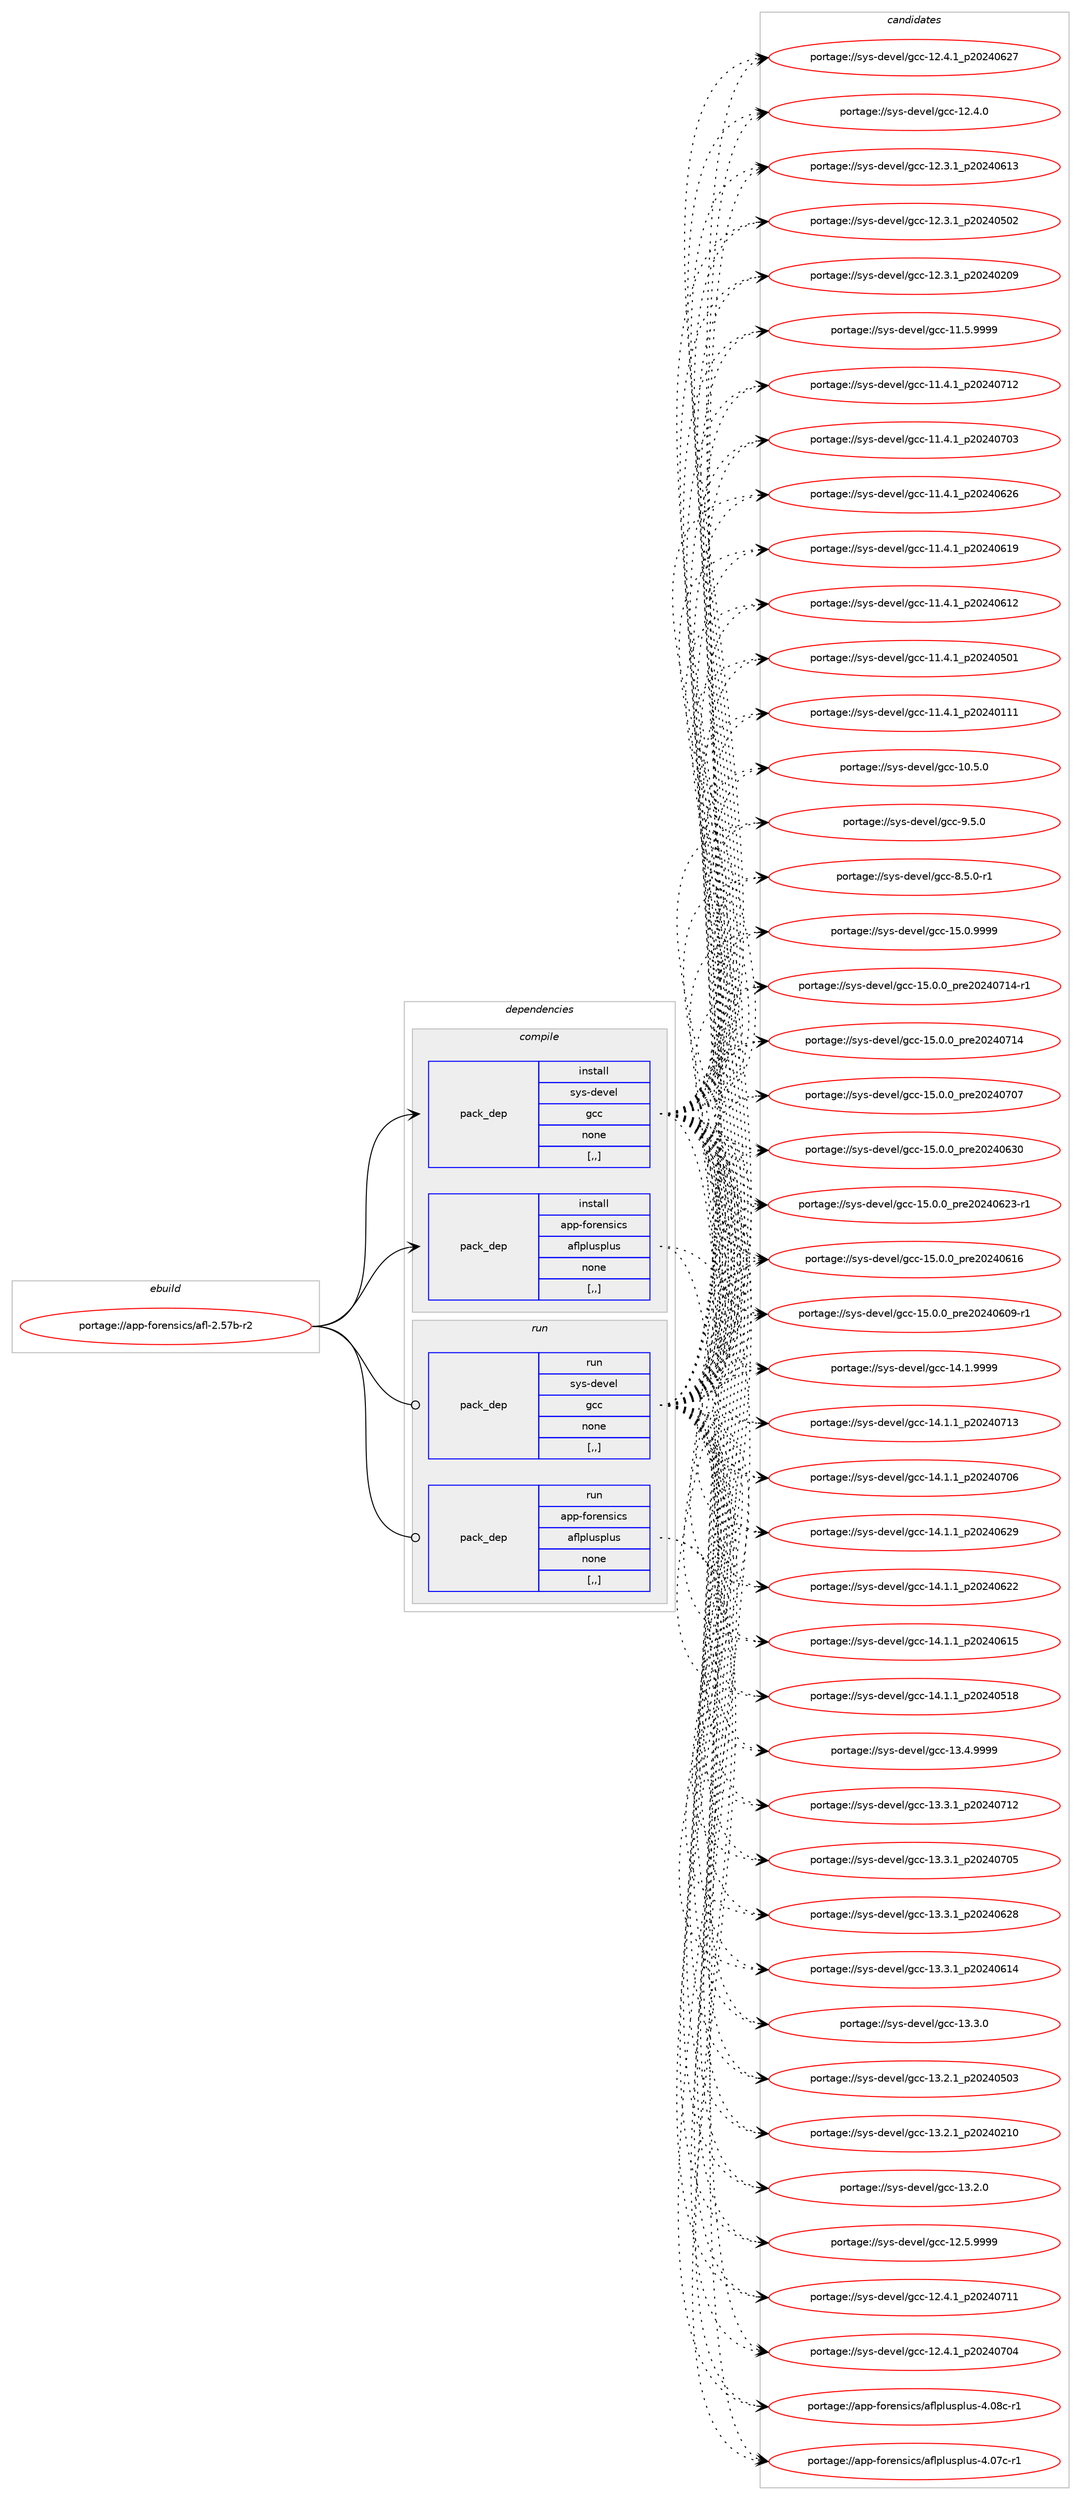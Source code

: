 digraph prolog {

# *************
# Graph options
# *************

newrank=true;
concentrate=true;
compound=true;
graph [rankdir=LR,fontname=Helvetica,fontsize=10,ranksep=1.5];#, ranksep=2.5, nodesep=0.2];
edge  [arrowhead=vee];
node  [fontname=Helvetica,fontsize=10];

# **********
# The ebuild
# **********

subgraph cluster_leftcol {
color=gray;
rank=same;
label=<<i>ebuild</i>>;
id [label="portage://app-forensics/afl-2.57b-r2", color=red, width=4, href="../app-forensics/afl-2.57b-r2.svg"];
}

# ****************
# The dependencies
# ****************

subgraph cluster_midcol {
color=gray;
label=<<i>dependencies</i>>;
subgraph cluster_compile {
fillcolor="#eeeeee";
style=filled;
label=<<i>compile</i>>;
subgraph pack24797 {
dependency35689 [label=<<TABLE BORDER="0" CELLBORDER="1" CELLSPACING="0" CELLPADDING="4" WIDTH="220"><TR><TD ROWSPAN="6" CELLPADDING="30">pack_dep</TD></TR><TR><TD WIDTH="110">install</TD></TR><TR><TD>sys-devel</TD></TR><TR><TD>gcc</TD></TR><TR><TD>none</TD></TR><TR><TD>[,,]</TD></TR></TABLE>>, shape=none, color=blue];
}
id:e -> dependency35689:w [weight=20,style="solid",arrowhead="vee"];
subgraph pack24798 {
dependency35690 [label=<<TABLE BORDER="0" CELLBORDER="1" CELLSPACING="0" CELLPADDING="4" WIDTH="220"><TR><TD ROWSPAN="6" CELLPADDING="30">pack_dep</TD></TR><TR><TD WIDTH="110">install</TD></TR><TR><TD>app-forensics</TD></TR><TR><TD>aflplusplus</TD></TR><TR><TD>none</TD></TR><TR><TD>[,,]</TD></TR></TABLE>>, shape=none, color=blue];
}
id:e -> dependency35690:w [weight=20,style="solid",arrowhead="vee"];
}
subgraph cluster_compileandrun {
fillcolor="#eeeeee";
style=filled;
label=<<i>compile and run</i>>;
}
subgraph cluster_run {
fillcolor="#eeeeee";
style=filled;
label=<<i>run</i>>;
subgraph pack24799 {
dependency35691 [label=<<TABLE BORDER="0" CELLBORDER="1" CELLSPACING="0" CELLPADDING="4" WIDTH="220"><TR><TD ROWSPAN="6" CELLPADDING="30">pack_dep</TD></TR><TR><TD WIDTH="110">run</TD></TR><TR><TD>sys-devel</TD></TR><TR><TD>gcc</TD></TR><TR><TD>none</TD></TR><TR><TD>[,,]</TD></TR></TABLE>>, shape=none, color=blue];
}
id:e -> dependency35691:w [weight=20,style="solid",arrowhead="odot"];
subgraph pack24800 {
dependency35692 [label=<<TABLE BORDER="0" CELLBORDER="1" CELLSPACING="0" CELLPADDING="4" WIDTH="220"><TR><TD ROWSPAN="6" CELLPADDING="30">pack_dep</TD></TR><TR><TD WIDTH="110">run</TD></TR><TR><TD>app-forensics</TD></TR><TR><TD>aflplusplus</TD></TR><TR><TD>none</TD></TR><TR><TD>[,,]</TD></TR></TABLE>>, shape=none, color=blue];
}
id:e -> dependency35692:w [weight=20,style="solid",arrowhead="odot"];
}
}

# **************
# The candidates
# **************

subgraph cluster_choices {
rank=same;
color=gray;
label=<<i>candidates</i>>;

subgraph choice24797 {
color=black;
nodesep=1;
choice1151211154510010111810110847103999945495346484657575757 [label="portage://sys-devel/gcc-15.0.9999", color=red, width=4,href="../sys-devel/gcc-15.0.9999.svg"];
choice11512111545100101118101108471039999454953464846489511211410150485052485549524511449 [label="portage://sys-devel/gcc-15.0.0_pre20240714-r1", color=red, width=4,href="../sys-devel/gcc-15.0.0_pre20240714-r1.svg"];
choice1151211154510010111810110847103999945495346484648951121141015048505248554952 [label="portage://sys-devel/gcc-15.0.0_pre20240714", color=red, width=4,href="../sys-devel/gcc-15.0.0_pre20240714.svg"];
choice1151211154510010111810110847103999945495346484648951121141015048505248554855 [label="portage://sys-devel/gcc-15.0.0_pre20240707", color=red, width=4,href="../sys-devel/gcc-15.0.0_pre20240707.svg"];
choice1151211154510010111810110847103999945495346484648951121141015048505248545148 [label="portage://sys-devel/gcc-15.0.0_pre20240630", color=red, width=4,href="../sys-devel/gcc-15.0.0_pre20240630.svg"];
choice11512111545100101118101108471039999454953464846489511211410150485052485450514511449 [label="portage://sys-devel/gcc-15.0.0_pre20240623-r1", color=red, width=4,href="../sys-devel/gcc-15.0.0_pre20240623-r1.svg"];
choice1151211154510010111810110847103999945495346484648951121141015048505248544954 [label="portage://sys-devel/gcc-15.0.0_pre20240616", color=red, width=4,href="../sys-devel/gcc-15.0.0_pre20240616.svg"];
choice11512111545100101118101108471039999454953464846489511211410150485052485448574511449 [label="portage://sys-devel/gcc-15.0.0_pre20240609-r1", color=red, width=4,href="../sys-devel/gcc-15.0.0_pre20240609-r1.svg"];
choice1151211154510010111810110847103999945495246494657575757 [label="portage://sys-devel/gcc-14.1.9999", color=red, width=4,href="../sys-devel/gcc-14.1.9999.svg"];
choice1151211154510010111810110847103999945495246494649951125048505248554951 [label="portage://sys-devel/gcc-14.1.1_p20240713", color=red, width=4,href="../sys-devel/gcc-14.1.1_p20240713.svg"];
choice1151211154510010111810110847103999945495246494649951125048505248554854 [label="portage://sys-devel/gcc-14.1.1_p20240706", color=red, width=4,href="../sys-devel/gcc-14.1.1_p20240706.svg"];
choice1151211154510010111810110847103999945495246494649951125048505248545057 [label="portage://sys-devel/gcc-14.1.1_p20240629", color=red, width=4,href="../sys-devel/gcc-14.1.1_p20240629.svg"];
choice1151211154510010111810110847103999945495246494649951125048505248545050 [label="portage://sys-devel/gcc-14.1.1_p20240622", color=red, width=4,href="../sys-devel/gcc-14.1.1_p20240622.svg"];
choice1151211154510010111810110847103999945495246494649951125048505248544953 [label="portage://sys-devel/gcc-14.1.1_p20240615", color=red, width=4,href="../sys-devel/gcc-14.1.1_p20240615.svg"];
choice1151211154510010111810110847103999945495246494649951125048505248534956 [label="portage://sys-devel/gcc-14.1.1_p20240518", color=red, width=4,href="../sys-devel/gcc-14.1.1_p20240518.svg"];
choice1151211154510010111810110847103999945495146524657575757 [label="portage://sys-devel/gcc-13.4.9999", color=red, width=4,href="../sys-devel/gcc-13.4.9999.svg"];
choice1151211154510010111810110847103999945495146514649951125048505248554950 [label="portage://sys-devel/gcc-13.3.1_p20240712", color=red, width=4,href="../sys-devel/gcc-13.3.1_p20240712.svg"];
choice1151211154510010111810110847103999945495146514649951125048505248554853 [label="portage://sys-devel/gcc-13.3.1_p20240705", color=red, width=4,href="../sys-devel/gcc-13.3.1_p20240705.svg"];
choice1151211154510010111810110847103999945495146514649951125048505248545056 [label="portage://sys-devel/gcc-13.3.1_p20240628", color=red, width=4,href="../sys-devel/gcc-13.3.1_p20240628.svg"];
choice1151211154510010111810110847103999945495146514649951125048505248544952 [label="portage://sys-devel/gcc-13.3.1_p20240614", color=red, width=4,href="../sys-devel/gcc-13.3.1_p20240614.svg"];
choice1151211154510010111810110847103999945495146514648 [label="portage://sys-devel/gcc-13.3.0", color=red, width=4,href="../sys-devel/gcc-13.3.0.svg"];
choice1151211154510010111810110847103999945495146504649951125048505248534851 [label="portage://sys-devel/gcc-13.2.1_p20240503", color=red, width=4,href="../sys-devel/gcc-13.2.1_p20240503.svg"];
choice1151211154510010111810110847103999945495146504649951125048505248504948 [label="portage://sys-devel/gcc-13.2.1_p20240210", color=red, width=4,href="../sys-devel/gcc-13.2.1_p20240210.svg"];
choice1151211154510010111810110847103999945495146504648 [label="portage://sys-devel/gcc-13.2.0", color=red, width=4,href="../sys-devel/gcc-13.2.0.svg"];
choice1151211154510010111810110847103999945495046534657575757 [label="portage://sys-devel/gcc-12.5.9999", color=red, width=4,href="../sys-devel/gcc-12.5.9999.svg"];
choice1151211154510010111810110847103999945495046524649951125048505248554949 [label="portage://sys-devel/gcc-12.4.1_p20240711", color=red, width=4,href="../sys-devel/gcc-12.4.1_p20240711.svg"];
choice1151211154510010111810110847103999945495046524649951125048505248554852 [label="portage://sys-devel/gcc-12.4.1_p20240704", color=red, width=4,href="../sys-devel/gcc-12.4.1_p20240704.svg"];
choice1151211154510010111810110847103999945495046524649951125048505248545055 [label="portage://sys-devel/gcc-12.4.1_p20240627", color=red, width=4,href="../sys-devel/gcc-12.4.1_p20240627.svg"];
choice1151211154510010111810110847103999945495046524648 [label="portage://sys-devel/gcc-12.4.0", color=red, width=4,href="../sys-devel/gcc-12.4.0.svg"];
choice1151211154510010111810110847103999945495046514649951125048505248544951 [label="portage://sys-devel/gcc-12.3.1_p20240613", color=red, width=4,href="../sys-devel/gcc-12.3.1_p20240613.svg"];
choice1151211154510010111810110847103999945495046514649951125048505248534850 [label="portage://sys-devel/gcc-12.3.1_p20240502", color=red, width=4,href="../sys-devel/gcc-12.3.1_p20240502.svg"];
choice1151211154510010111810110847103999945495046514649951125048505248504857 [label="portage://sys-devel/gcc-12.3.1_p20240209", color=red, width=4,href="../sys-devel/gcc-12.3.1_p20240209.svg"];
choice1151211154510010111810110847103999945494946534657575757 [label="portage://sys-devel/gcc-11.5.9999", color=red, width=4,href="../sys-devel/gcc-11.5.9999.svg"];
choice1151211154510010111810110847103999945494946524649951125048505248554950 [label="portage://sys-devel/gcc-11.4.1_p20240712", color=red, width=4,href="../sys-devel/gcc-11.4.1_p20240712.svg"];
choice1151211154510010111810110847103999945494946524649951125048505248554851 [label="portage://sys-devel/gcc-11.4.1_p20240703", color=red, width=4,href="../sys-devel/gcc-11.4.1_p20240703.svg"];
choice1151211154510010111810110847103999945494946524649951125048505248545054 [label="portage://sys-devel/gcc-11.4.1_p20240626", color=red, width=4,href="../sys-devel/gcc-11.4.1_p20240626.svg"];
choice1151211154510010111810110847103999945494946524649951125048505248544957 [label="portage://sys-devel/gcc-11.4.1_p20240619", color=red, width=4,href="../sys-devel/gcc-11.4.1_p20240619.svg"];
choice1151211154510010111810110847103999945494946524649951125048505248544950 [label="portage://sys-devel/gcc-11.4.1_p20240612", color=red, width=4,href="../sys-devel/gcc-11.4.1_p20240612.svg"];
choice1151211154510010111810110847103999945494946524649951125048505248534849 [label="portage://sys-devel/gcc-11.4.1_p20240501", color=red, width=4,href="../sys-devel/gcc-11.4.1_p20240501.svg"];
choice1151211154510010111810110847103999945494946524649951125048505248494949 [label="portage://sys-devel/gcc-11.4.1_p20240111", color=red, width=4,href="../sys-devel/gcc-11.4.1_p20240111.svg"];
choice1151211154510010111810110847103999945494846534648 [label="portage://sys-devel/gcc-10.5.0", color=red, width=4,href="../sys-devel/gcc-10.5.0.svg"];
choice11512111545100101118101108471039999455746534648 [label="portage://sys-devel/gcc-9.5.0", color=red, width=4,href="../sys-devel/gcc-9.5.0.svg"];
choice115121115451001011181011084710399994556465346484511449 [label="portage://sys-devel/gcc-8.5.0-r1", color=red, width=4,href="../sys-devel/gcc-8.5.0-r1.svg"];
dependency35689:e -> choice1151211154510010111810110847103999945495346484657575757:w [style=dotted,weight="100"];
dependency35689:e -> choice11512111545100101118101108471039999454953464846489511211410150485052485549524511449:w [style=dotted,weight="100"];
dependency35689:e -> choice1151211154510010111810110847103999945495346484648951121141015048505248554952:w [style=dotted,weight="100"];
dependency35689:e -> choice1151211154510010111810110847103999945495346484648951121141015048505248554855:w [style=dotted,weight="100"];
dependency35689:e -> choice1151211154510010111810110847103999945495346484648951121141015048505248545148:w [style=dotted,weight="100"];
dependency35689:e -> choice11512111545100101118101108471039999454953464846489511211410150485052485450514511449:w [style=dotted,weight="100"];
dependency35689:e -> choice1151211154510010111810110847103999945495346484648951121141015048505248544954:w [style=dotted,weight="100"];
dependency35689:e -> choice11512111545100101118101108471039999454953464846489511211410150485052485448574511449:w [style=dotted,weight="100"];
dependency35689:e -> choice1151211154510010111810110847103999945495246494657575757:w [style=dotted,weight="100"];
dependency35689:e -> choice1151211154510010111810110847103999945495246494649951125048505248554951:w [style=dotted,weight="100"];
dependency35689:e -> choice1151211154510010111810110847103999945495246494649951125048505248554854:w [style=dotted,weight="100"];
dependency35689:e -> choice1151211154510010111810110847103999945495246494649951125048505248545057:w [style=dotted,weight="100"];
dependency35689:e -> choice1151211154510010111810110847103999945495246494649951125048505248545050:w [style=dotted,weight="100"];
dependency35689:e -> choice1151211154510010111810110847103999945495246494649951125048505248544953:w [style=dotted,weight="100"];
dependency35689:e -> choice1151211154510010111810110847103999945495246494649951125048505248534956:w [style=dotted,weight="100"];
dependency35689:e -> choice1151211154510010111810110847103999945495146524657575757:w [style=dotted,weight="100"];
dependency35689:e -> choice1151211154510010111810110847103999945495146514649951125048505248554950:w [style=dotted,weight="100"];
dependency35689:e -> choice1151211154510010111810110847103999945495146514649951125048505248554853:w [style=dotted,weight="100"];
dependency35689:e -> choice1151211154510010111810110847103999945495146514649951125048505248545056:w [style=dotted,weight="100"];
dependency35689:e -> choice1151211154510010111810110847103999945495146514649951125048505248544952:w [style=dotted,weight="100"];
dependency35689:e -> choice1151211154510010111810110847103999945495146514648:w [style=dotted,weight="100"];
dependency35689:e -> choice1151211154510010111810110847103999945495146504649951125048505248534851:w [style=dotted,weight="100"];
dependency35689:e -> choice1151211154510010111810110847103999945495146504649951125048505248504948:w [style=dotted,weight="100"];
dependency35689:e -> choice1151211154510010111810110847103999945495146504648:w [style=dotted,weight="100"];
dependency35689:e -> choice1151211154510010111810110847103999945495046534657575757:w [style=dotted,weight="100"];
dependency35689:e -> choice1151211154510010111810110847103999945495046524649951125048505248554949:w [style=dotted,weight="100"];
dependency35689:e -> choice1151211154510010111810110847103999945495046524649951125048505248554852:w [style=dotted,weight="100"];
dependency35689:e -> choice1151211154510010111810110847103999945495046524649951125048505248545055:w [style=dotted,weight="100"];
dependency35689:e -> choice1151211154510010111810110847103999945495046524648:w [style=dotted,weight="100"];
dependency35689:e -> choice1151211154510010111810110847103999945495046514649951125048505248544951:w [style=dotted,weight="100"];
dependency35689:e -> choice1151211154510010111810110847103999945495046514649951125048505248534850:w [style=dotted,weight="100"];
dependency35689:e -> choice1151211154510010111810110847103999945495046514649951125048505248504857:w [style=dotted,weight="100"];
dependency35689:e -> choice1151211154510010111810110847103999945494946534657575757:w [style=dotted,weight="100"];
dependency35689:e -> choice1151211154510010111810110847103999945494946524649951125048505248554950:w [style=dotted,weight="100"];
dependency35689:e -> choice1151211154510010111810110847103999945494946524649951125048505248554851:w [style=dotted,weight="100"];
dependency35689:e -> choice1151211154510010111810110847103999945494946524649951125048505248545054:w [style=dotted,weight="100"];
dependency35689:e -> choice1151211154510010111810110847103999945494946524649951125048505248544957:w [style=dotted,weight="100"];
dependency35689:e -> choice1151211154510010111810110847103999945494946524649951125048505248544950:w [style=dotted,weight="100"];
dependency35689:e -> choice1151211154510010111810110847103999945494946524649951125048505248534849:w [style=dotted,weight="100"];
dependency35689:e -> choice1151211154510010111810110847103999945494946524649951125048505248494949:w [style=dotted,weight="100"];
dependency35689:e -> choice1151211154510010111810110847103999945494846534648:w [style=dotted,weight="100"];
dependency35689:e -> choice11512111545100101118101108471039999455746534648:w [style=dotted,weight="100"];
dependency35689:e -> choice115121115451001011181011084710399994556465346484511449:w [style=dotted,weight="100"];
}
subgraph choice24798 {
color=black;
nodesep=1;
choice97112112451021111141011101151059911547971021081121081171151121081171154552464856994511449 [label="portage://app-forensics/aflplusplus-4.08c-r1", color=red, width=4,href="../app-forensics/aflplusplus-4.08c-r1.svg"];
choice97112112451021111141011101151059911547971021081121081171151121081171154552464855994511449 [label="portage://app-forensics/aflplusplus-4.07c-r1", color=red, width=4,href="../app-forensics/aflplusplus-4.07c-r1.svg"];
dependency35690:e -> choice97112112451021111141011101151059911547971021081121081171151121081171154552464856994511449:w [style=dotted,weight="100"];
dependency35690:e -> choice97112112451021111141011101151059911547971021081121081171151121081171154552464855994511449:w [style=dotted,weight="100"];
}
subgraph choice24799 {
color=black;
nodesep=1;
choice1151211154510010111810110847103999945495346484657575757 [label="portage://sys-devel/gcc-15.0.9999", color=red, width=4,href="../sys-devel/gcc-15.0.9999.svg"];
choice11512111545100101118101108471039999454953464846489511211410150485052485549524511449 [label="portage://sys-devel/gcc-15.0.0_pre20240714-r1", color=red, width=4,href="../sys-devel/gcc-15.0.0_pre20240714-r1.svg"];
choice1151211154510010111810110847103999945495346484648951121141015048505248554952 [label="portage://sys-devel/gcc-15.0.0_pre20240714", color=red, width=4,href="../sys-devel/gcc-15.0.0_pre20240714.svg"];
choice1151211154510010111810110847103999945495346484648951121141015048505248554855 [label="portage://sys-devel/gcc-15.0.0_pre20240707", color=red, width=4,href="../sys-devel/gcc-15.0.0_pre20240707.svg"];
choice1151211154510010111810110847103999945495346484648951121141015048505248545148 [label="portage://sys-devel/gcc-15.0.0_pre20240630", color=red, width=4,href="../sys-devel/gcc-15.0.0_pre20240630.svg"];
choice11512111545100101118101108471039999454953464846489511211410150485052485450514511449 [label="portage://sys-devel/gcc-15.0.0_pre20240623-r1", color=red, width=4,href="../sys-devel/gcc-15.0.0_pre20240623-r1.svg"];
choice1151211154510010111810110847103999945495346484648951121141015048505248544954 [label="portage://sys-devel/gcc-15.0.0_pre20240616", color=red, width=4,href="../sys-devel/gcc-15.0.0_pre20240616.svg"];
choice11512111545100101118101108471039999454953464846489511211410150485052485448574511449 [label="portage://sys-devel/gcc-15.0.0_pre20240609-r1", color=red, width=4,href="../sys-devel/gcc-15.0.0_pre20240609-r1.svg"];
choice1151211154510010111810110847103999945495246494657575757 [label="portage://sys-devel/gcc-14.1.9999", color=red, width=4,href="../sys-devel/gcc-14.1.9999.svg"];
choice1151211154510010111810110847103999945495246494649951125048505248554951 [label="portage://sys-devel/gcc-14.1.1_p20240713", color=red, width=4,href="../sys-devel/gcc-14.1.1_p20240713.svg"];
choice1151211154510010111810110847103999945495246494649951125048505248554854 [label="portage://sys-devel/gcc-14.1.1_p20240706", color=red, width=4,href="../sys-devel/gcc-14.1.1_p20240706.svg"];
choice1151211154510010111810110847103999945495246494649951125048505248545057 [label="portage://sys-devel/gcc-14.1.1_p20240629", color=red, width=4,href="../sys-devel/gcc-14.1.1_p20240629.svg"];
choice1151211154510010111810110847103999945495246494649951125048505248545050 [label="portage://sys-devel/gcc-14.1.1_p20240622", color=red, width=4,href="../sys-devel/gcc-14.1.1_p20240622.svg"];
choice1151211154510010111810110847103999945495246494649951125048505248544953 [label="portage://sys-devel/gcc-14.1.1_p20240615", color=red, width=4,href="../sys-devel/gcc-14.1.1_p20240615.svg"];
choice1151211154510010111810110847103999945495246494649951125048505248534956 [label="portage://sys-devel/gcc-14.1.1_p20240518", color=red, width=4,href="../sys-devel/gcc-14.1.1_p20240518.svg"];
choice1151211154510010111810110847103999945495146524657575757 [label="portage://sys-devel/gcc-13.4.9999", color=red, width=4,href="../sys-devel/gcc-13.4.9999.svg"];
choice1151211154510010111810110847103999945495146514649951125048505248554950 [label="portage://sys-devel/gcc-13.3.1_p20240712", color=red, width=4,href="../sys-devel/gcc-13.3.1_p20240712.svg"];
choice1151211154510010111810110847103999945495146514649951125048505248554853 [label="portage://sys-devel/gcc-13.3.1_p20240705", color=red, width=4,href="../sys-devel/gcc-13.3.1_p20240705.svg"];
choice1151211154510010111810110847103999945495146514649951125048505248545056 [label="portage://sys-devel/gcc-13.3.1_p20240628", color=red, width=4,href="../sys-devel/gcc-13.3.1_p20240628.svg"];
choice1151211154510010111810110847103999945495146514649951125048505248544952 [label="portage://sys-devel/gcc-13.3.1_p20240614", color=red, width=4,href="../sys-devel/gcc-13.3.1_p20240614.svg"];
choice1151211154510010111810110847103999945495146514648 [label="portage://sys-devel/gcc-13.3.0", color=red, width=4,href="../sys-devel/gcc-13.3.0.svg"];
choice1151211154510010111810110847103999945495146504649951125048505248534851 [label="portage://sys-devel/gcc-13.2.1_p20240503", color=red, width=4,href="../sys-devel/gcc-13.2.1_p20240503.svg"];
choice1151211154510010111810110847103999945495146504649951125048505248504948 [label="portage://sys-devel/gcc-13.2.1_p20240210", color=red, width=4,href="../sys-devel/gcc-13.2.1_p20240210.svg"];
choice1151211154510010111810110847103999945495146504648 [label="portage://sys-devel/gcc-13.2.0", color=red, width=4,href="../sys-devel/gcc-13.2.0.svg"];
choice1151211154510010111810110847103999945495046534657575757 [label="portage://sys-devel/gcc-12.5.9999", color=red, width=4,href="../sys-devel/gcc-12.5.9999.svg"];
choice1151211154510010111810110847103999945495046524649951125048505248554949 [label="portage://sys-devel/gcc-12.4.1_p20240711", color=red, width=4,href="../sys-devel/gcc-12.4.1_p20240711.svg"];
choice1151211154510010111810110847103999945495046524649951125048505248554852 [label="portage://sys-devel/gcc-12.4.1_p20240704", color=red, width=4,href="../sys-devel/gcc-12.4.1_p20240704.svg"];
choice1151211154510010111810110847103999945495046524649951125048505248545055 [label="portage://sys-devel/gcc-12.4.1_p20240627", color=red, width=4,href="../sys-devel/gcc-12.4.1_p20240627.svg"];
choice1151211154510010111810110847103999945495046524648 [label="portage://sys-devel/gcc-12.4.0", color=red, width=4,href="../sys-devel/gcc-12.4.0.svg"];
choice1151211154510010111810110847103999945495046514649951125048505248544951 [label="portage://sys-devel/gcc-12.3.1_p20240613", color=red, width=4,href="../sys-devel/gcc-12.3.1_p20240613.svg"];
choice1151211154510010111810110847103999945495046514649951125048505248534850 [label="portage://sys-devel/gcc-12.3.1_p20240502", color=red, width=4,href="../sys-devel/gcc-12.3.1_p20240502.svg"];
choice1151211154510010111810110847103999945495046514649951125048505248504857 [label="portage://sys-devel/gcc-12.3.1_p20240209", color=red, width=4,href="../sys-devel/gcc-12.3.1_p20240209.svg"];
choice1151211154510010111810110847103999945494946534657575757 [label="portage://sys-devel/gcc-11.5.9999", color=red, width=4,href="../sys-devel/gcc-11.5.9999.svg"];
choice1151211154510010111810110847103999945494946524649951125048505248554950 [label="portage://sys-devel/gcc-11.4.1_p20240712", color=red, width=4,href="../sys-devel/gcc-11.4.1_p20240712.svg"];
choice1151211154510010111810110847103999945494946524649951125048505248554851 [label="portage://sys-devel/gcc-11.4.1_p20240703", color=red, width=4,href="../sys-devel/gcc-11.4.1_p20240703.svg"];
choice1151211154510010111810110847103999945494946524649951125048505248545054 [label="portage://sys-devel/gcc-11.4.1_p20240626", color=red, width=4,href="../sys-devel/gcc-11.4.1_p20240626.svg"];
choice1151211154510010111810110847103999945494946524649951125048505248544957 [label="portage://sys-devel/gcc-11.4.1_p20240619", color=red, width=4,href="../sys-devel/gcc-11.4.1_p20240619.svg"];
choice1151211154510010111810110847103999945494946524649951125048505248544950 [label="portage://sys-devel/gcc-11.4.1_p20240612", color=red, width=4,href="../sys-devel/gcc-11.4.1_p20240612.svg"];
choice1151211154510010111810110847103999945494946524649951125048505248534849 [label="portage://sys-devel/gcc-11.4.1_p20240501", color=red, width=4,href="../sys-devel/gcc-11.4.1_p20240501.svg"];
choice1151211154510010111810110847103999945494946524649951125048505248494949 [label="portage://sys-devel/gcc-11.4.1_p20240111", color=red, width=4,href="../sys-devel/gcc-11.4.1_p20240111.svg"];
choice1151211154510010111810110847103999945494846534648 [label="portage://sys-devel/gcc-10.5.0", color=red, width=4,href="../sys-devel/gcc-10.5.0.svg"];
choice11512111545100101118101108471039999455746534648 [label="portage://sys-devel/gcc-9.5.0", color=red, width=4,href="../sys-devel/gcc-9.5.0.svg"];
choice115121115451001011181011084710399994556465346484511449 [label="portage://sys-devel/gcc-8.5.0-r1", color=red, width=4,href="../sys-devel/gcc-8.5.0-r1.svg"];
dependency35691:e -> choice1151211154510010111810110847103999945495346484657575757:w [style=dotted,weight="100"];
dependency35691:e -> choice11512111545100101118101108471039999454953464846489511211410150485052485549524511449:w [style=dotted,weight="100"];
dependency35691:e -> choice1151211154510010111810110847103999945495346484648951121141015048505248554952:w [style=dotted,weight="100"];
dependency35691:e -> choice1151211154510010111810110847103999945495346484648951121141015048505248554855:w [style=dotted,weight="100"];
dependency35691:e -> choice1151211154510010111810110847103999945495346484648951121141015048505248545148:w [style=dotted,weight="100"];
dependency35691:e -> choice11512111545100101118101108471039999454953464846489511211410150485052485450514511449:w [style=dotted,weight="100"];
dependency35691:e -> choice1151211154510010111810110847103999945495346484648951121141015048505248544954:w [style=dotted,weight="100"];
dependency35691:e -> choice11512111545100101118101108471039999454953464846489511211410150485052485448574511449:w [style=dotted,weight="100"];
dependency35691:e -> choice1151211154510010111810110847103999945495246494657575757:w [style=dotted,weight="100"];
dependency35691:e -> choice1151211154510010111810110847103999945495246494649951125048505248554951:w [style=dotted,weight="100"];
dependency35691:e -> choice1151211154510010111810110847103999945495246494649951125048505248554854:w [style=dotted,weight="100"];
dependency35691:e -> choice1151211154510010111810110847103999945495246494649951125048505248545057:w [style=dotted,weight="100"];
dependency35691:e -> choice1151211154510010111810110847103999945495246494649951125048505248545050:w [style=dotted,weight="100"];
dependency35691:e -> choice1151211154510010111810110847103999945495246494649951125048505248544953:w [style=dotted,weight="100"];
dependency35691:e -> choice1151211154510010111810110847103999945495246494649951125048505248534956:w [style=dotted,weight="100"];
dependency35691:e -> choice1151211154510010111810110847103999945495146524657575757:w [style=dotted,weight="100"];
dependency35691:e -> choice1151211154510010111810110847103999945495146514649951125048505248554950:w [style=dotted,weight="100"];
dependency35691:e -> choice1151211154510010111810110847103999945495146514649951125048505248554853:w [style=dotted,weight="100"];
dependency35691:e -> choice1151211154510010111810110847103999945495146514649951125048505248545056:w [style=dotted,weight="100"];
dependency35691:e -> choice1151211154510010111810110847103999945495146514649951125048505248544952:w [style=dotted,weight="100"];
dependency35691:e -> choice1151211154510010111810110847103999945495146514648:w [style=dotted,weight="100"];
dependency35691:e -> choice1151211154510010111810110847103999945495146504649951125048505248534851:w [style=dotted,weight="100"];
dependency35691:e -> choice1151211154510010111810110847103999945495146504649951125048505248504948:w [style=dotted,weight="100"];
dependency35691:e -> choice1151211154510010111810110847103999945495146504648:w [style=dotted,weight="100"];
dependency35691:e -> choice1151211154510010111810110847103999945495046534657575757:w [style=dotted,weight="100"];
dependency35691:e -> choice1151211154510010111810110847103999945495046524649951125048505248554949:w [style=dotted,weight="100"];
dependency35691:e -> choice1151211154510010111810110847103999945495046524649951125048505248554852:w [style=dotted,weight="100"];
dependency35691:e -> choice1151211154510010111810110847103999945495046524649951125048505248545055:w [style=dotted,weight="100"];
dependency35691:e -> choice1151211154510010111810110847103999945495046524648:w [style=dotted,weight="100"];
dependency35691:e -> choice1151211154510010111810110847103999945495046514649951125048505248544951:w [style=dotted,weight="100"];
dependency35691:e -> choice1151211154510010111810110847103999945495046514649951125048505248534850:w [style=dotted,weight="100"];
dependency35691:e -> choice1151211154510010111810110847103999945495046514649951125048505248504857:w [style=dotted,weight="100"];
dependency35691:e -> choice1151211154510010111810110847103999945494946534657575757:w [style=dotted,weight="100"];
dependency35691:e -> choice1151211154510010111810110847103999945494946524649951125048505248554950:w [style=dotted,weight="100"];
dependency35691:e -> choice1151211154510010111810110847103999945494946524649951125048505248554851:w [style=dotted,weight="100"];
dependency35691:e -> choice1151211154510010111810110847103999945494946524649951125048505248545054:w [style=dotted,weight="100"];
dependency35691:e -> choice1151211154510010111810110847103999945494946524649951125048505248544957:w [style=dotted,weight="100"];
dependency35691:e -> choice1151211154510010111810110847103999945494946524649951125048505248544950:w [style=dotted,weight="100"];
dependency35691:e -> choice1151211154510010111810110847103999945494946524649951125048505248534849:w [style=dotted,weight="100"];
dependency35691:e -> choice1151211154510010111810110847103999945494946524649951125048505248494949:w [style=dotted,weight="100"];
dependency35691:e -> choice1151211154510010111810110847103999945494846534648:w [style=dotted,weight="100"];
dependency35691:e -> choice11512111545100101118101108471039999455746534648:w [style=dotted,weight="100"];
dependency35691:e -> choice115121115451001011181011084710399994556465346484511449:w [style=dotted,weight="100"];
}
subgraph choice24800 {
color=black;
nodesep=1;
choice97112112451021111141011101151059911547971021081121081171151121081171154552464856994511449 [label="portage://app-forensics/aflplusplus-4.08c-r1", color=red, width=4,href="../app-forensics/aflplusplus-4.08c-r1.svg"];
choice97112112451021111141011101151059911547971021081121081171151121081171154552464855994511449 [label="portage://app-forensics/aflplusplus-4.07c-r1", color=red, width=4,href="../app-forensics/aflplusplus-4.07c-r1.svg"];
dependency35692:e -> choice97112112451021111141011101151059911547971021081121081171151121081171154552464856994511449:w [style=dotted,weight="100"];
dependency35692:e -> choice97112112451021111141011101151059911547971021081121081171151121081171154552464855994511449:w [style=dotted,weight="100"];
}
}

}
